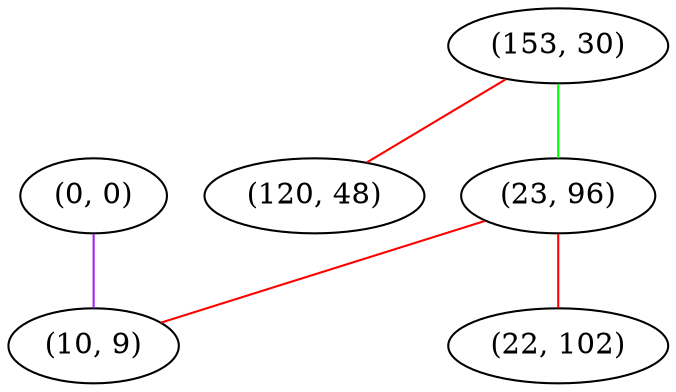 graph "" {
"(0, 0)";
"(153, 30)";
"(120, 48)";
"(23, 96)";
"(22, 102)";
"(10, 9)";
"(0, 0)" -- "(10, 9)"  [color=purple, key=0, weight=4];
"(153, 30)" -- "(120, 48)"  [color=red, key=0, weight=1];
"(153, 30)" -- "(23, 96)"  [color=green, key=0, weight=2];
"(23, 96)" -- "(10, 9)"  [color=red, key=0, weight=1];
"(23, 96)" -- "(22, 102)"  [color=red, key=0, weight=1];
}
